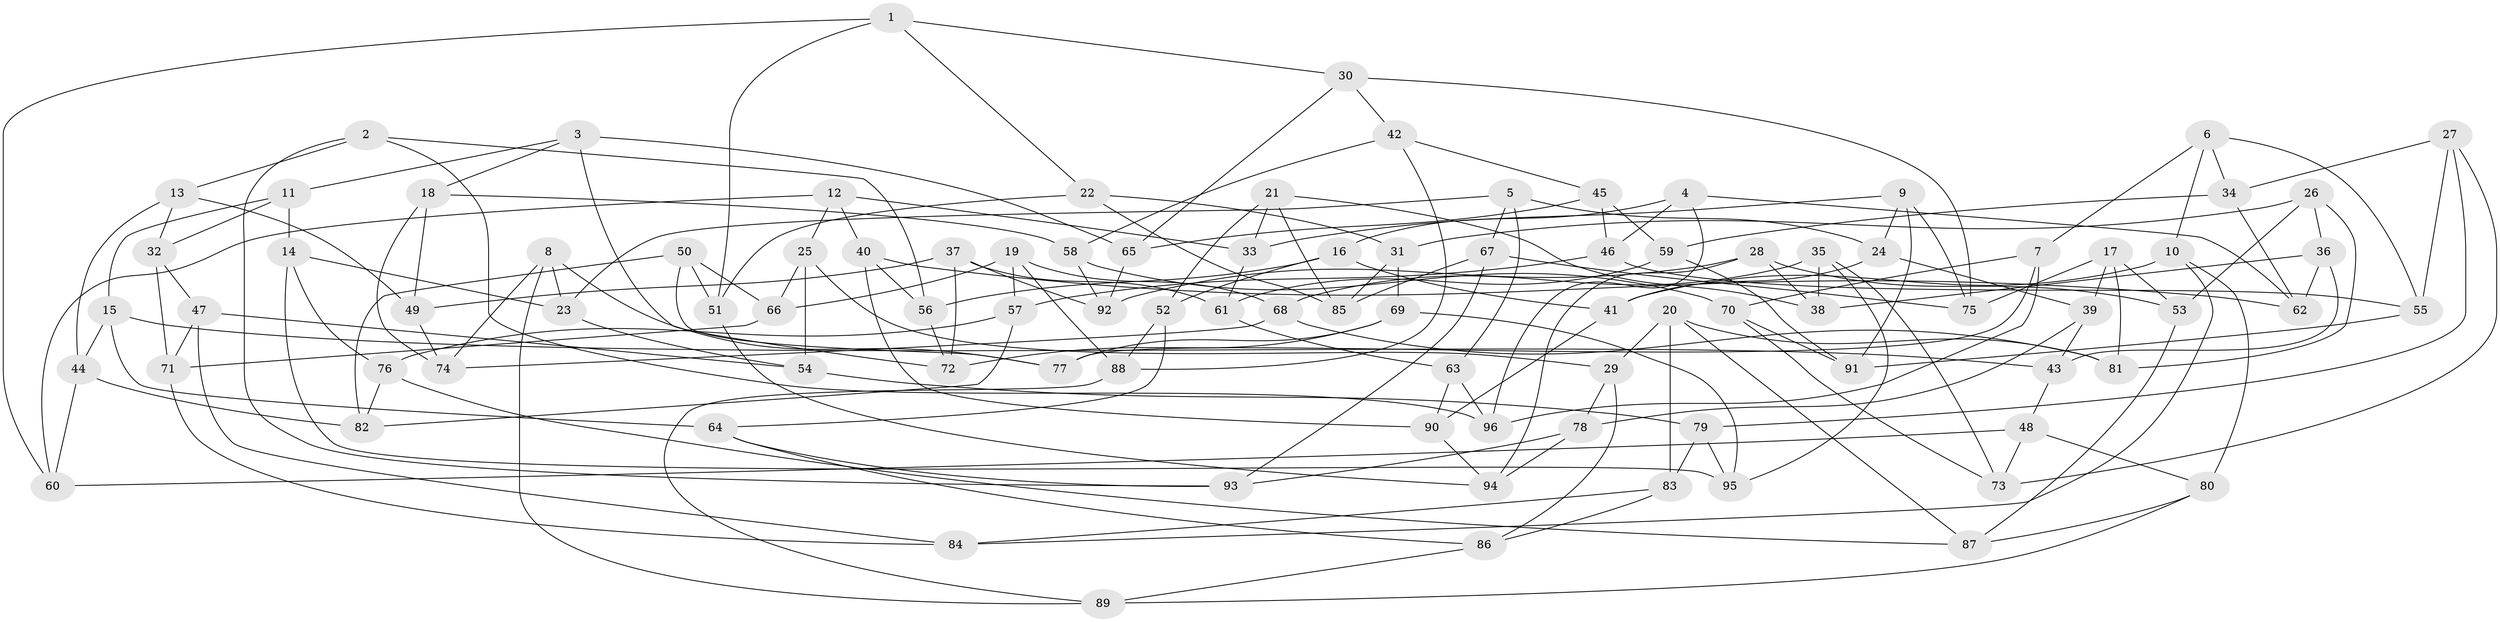 // Generated by graph-tools (version 1.1) at 2025/16/03/09/25 04:16:35]
// undirected, 96 vertices, 192 edges
graph export_dot {
graph [start="1"]
  node [color=gray90,style=filled];
  1;
  2;
  3;
  4;
  5;
  6;
  7;
  8;
  9;
  10;
  11;
  12;
  13;
  14;
  15;
  16;
  17;
  18;
  19;
  20;
  21;
  22;
  23;
  24;
  25;
  26;
  27;
  28;
  29;
  30;
  31;
  32;
  33;
  34;
  35;
  36;
  37;
  38;
  39;
  40;
  41;
  42;
  43;
  44;
  45;
  46;
  47;
  48;
  49;
  50;
  51;
  52;
  53;
  54;
  55;
  56;
  57;
  58;
  59;
  60;
  61;
  62;
  63;
  64;
  65;
  66;
  67;
  68;
  69;
  70;
  71;
  72;
  73;
  74;
  75;
  76;
  77;
  78;
  79;
  80;
  81;
  82;
  83;
  84;
  85;
  86;
  87;
  88;
  89;
  90;
  91;
  92;
  93;
  94;
  95;
  96;
  1 -- 51;
  1 -- 30;
  1 -- 60;
  1 -- 22;
  2 -- 93;
  2 -- 96;
  2 -- 13;
  2 -- 56;
  3 -- 65;
  3 -- 72;
  3 -- 11;
  3 -- 18;
  4 -- 96;
  4 -- 62;
  4 -- 46;
  4 -- 16;
  5 -- 63;
  5 -- 67;
  5 -- 24;
  5 -- 23;
  6 -- 7;
  6 -- 55;
  6 -- 34;
  6 -- 10;
  7 -- 96;
  7 -- 70;
  7 -- 77;
  8 -- 74;
  8 -- 23;
  8 -- 89;
  8 -- 77;
  9 -- 24;
  9 -- 91;
  9 -- 33;
  9 -- 75;
  10 -- 41;
  10 -- 80;
  10 -- 84;
  11 -- 32;
  11 -- 15;
  11 -- 14;
  12 -- 25;
  12 -- 60;
  12 -- 40;
  12 -- 33;
  13 -- 44;
  13 -- 49;
  13 -- 32;
  14 -- 95;
  14 -- 23;
  14 -- 76;
  15 -- 64;
  15 -- 44;
  15 -- 43;
  16 -- 41;
  16 -- 52;
  16 -- 56;
  17 -- 81;
  17 -- 53;
  17 -- 75;
  17 -- 39;
  18 -- 49;
  18 -- 58;
  18 -- 74;
  19 -- 57;
  19 -- 66;
  19 -- 88;
  19 -- 68;
  20 -- 83;
  20 -- 87;
  20 -- 81;
  20 -- 29;
  21 -- 38;
  21 -- 33;
  21 -- 52;
  21 -- 85;
  22 -- 51;
  22 -- 85;
  22 -- 31;
  23 -- 54;
  24 -- 41;
  24 -- 39;
  25 -- 29;
  25 -- 54;
  25 -- 66;
  26 -- 31;
  26 -- 81;
  26 -- 36;
  26 -- 53;
  27 -- 55;
  27 -- 34;
  27 -- 73;
  27 -- 79;
  28 -- 53;
  28 -- 92;
  28 -- 94;
  28 -- 38;
  29 -- 78;
  29 -- 86;
  30 -- 65;
  30 -- 75;
  30 -- 42;
  31 -- 69;
  31 -- 85;
  32 -- 71;
  32 -- 47;
  33 -- 61;
  34 -- 62;
  34 -- 59;
  35 -- 73;
  35 -- 38;
  35 -- 95;
  35 -- 68;
  36 -- 38;
  36 -- 43;
  36 -- 62;
  37 -- 61;
  37 -- 92;
  37 -- 49;
  37 -- 72;
  39 -- 78;
  39 -- 43;
  40 -- 90;
  40 -- 56;
  40 -- 62;
  41 -- 90;
  42 -- 45;
  42 -- 88;
  42 -- 58;
  43 -- 48;
  44 -- 60;
  44 -- 82;
  45 -- 59;
  45 -- 46;
  45 -- 65;
  46 -- 57;
  46 -- 55;
  47 -- 54;
  47 -- 71;
  47 -- 84;
  48 -- 73;
  48 -- 80;
  48 -- 60;
  49 -- 74;
  50 -- 82;
  50 -- 66;
  50 -- 77;
  50 -- 51;
  51 -- 94;
  52 -- 64;
  52 -- 88;
  53 -- 87;
  54 -- 79;
  55 -- 91;
  56 -- 72;
  57 -- 82;
  57 -- 76;
  58 -- 92;
  58 -- 70;
  59 -- 61;
  59 -- 91;
  61 -- 63;
  63 -- 96;
  63 -- 90;
  64 -- 93;
  64 -- 86;
  65 -- 92;
  66 -- 71;
  67 -- 75;
  67 -- 85;
  67 -- 93;
  68 -- 81;
  68 -- 74;
  69 -- 95;
  69 -- 72;
  69 -- 77;
  70 -- 73;
  70 -- 91;
  71 -- 84;
  76 -- 87;
  76 -- 82;
  78 -- 93;
  78 -- 94;
  79 -- 95;
  79 -- 83;
  80 -- 87;
  80 -- 89;
  83 -- 86;
  83 -- 84;
  86 -- 89;
  88 -- 89;
  90 -- 94;
}

